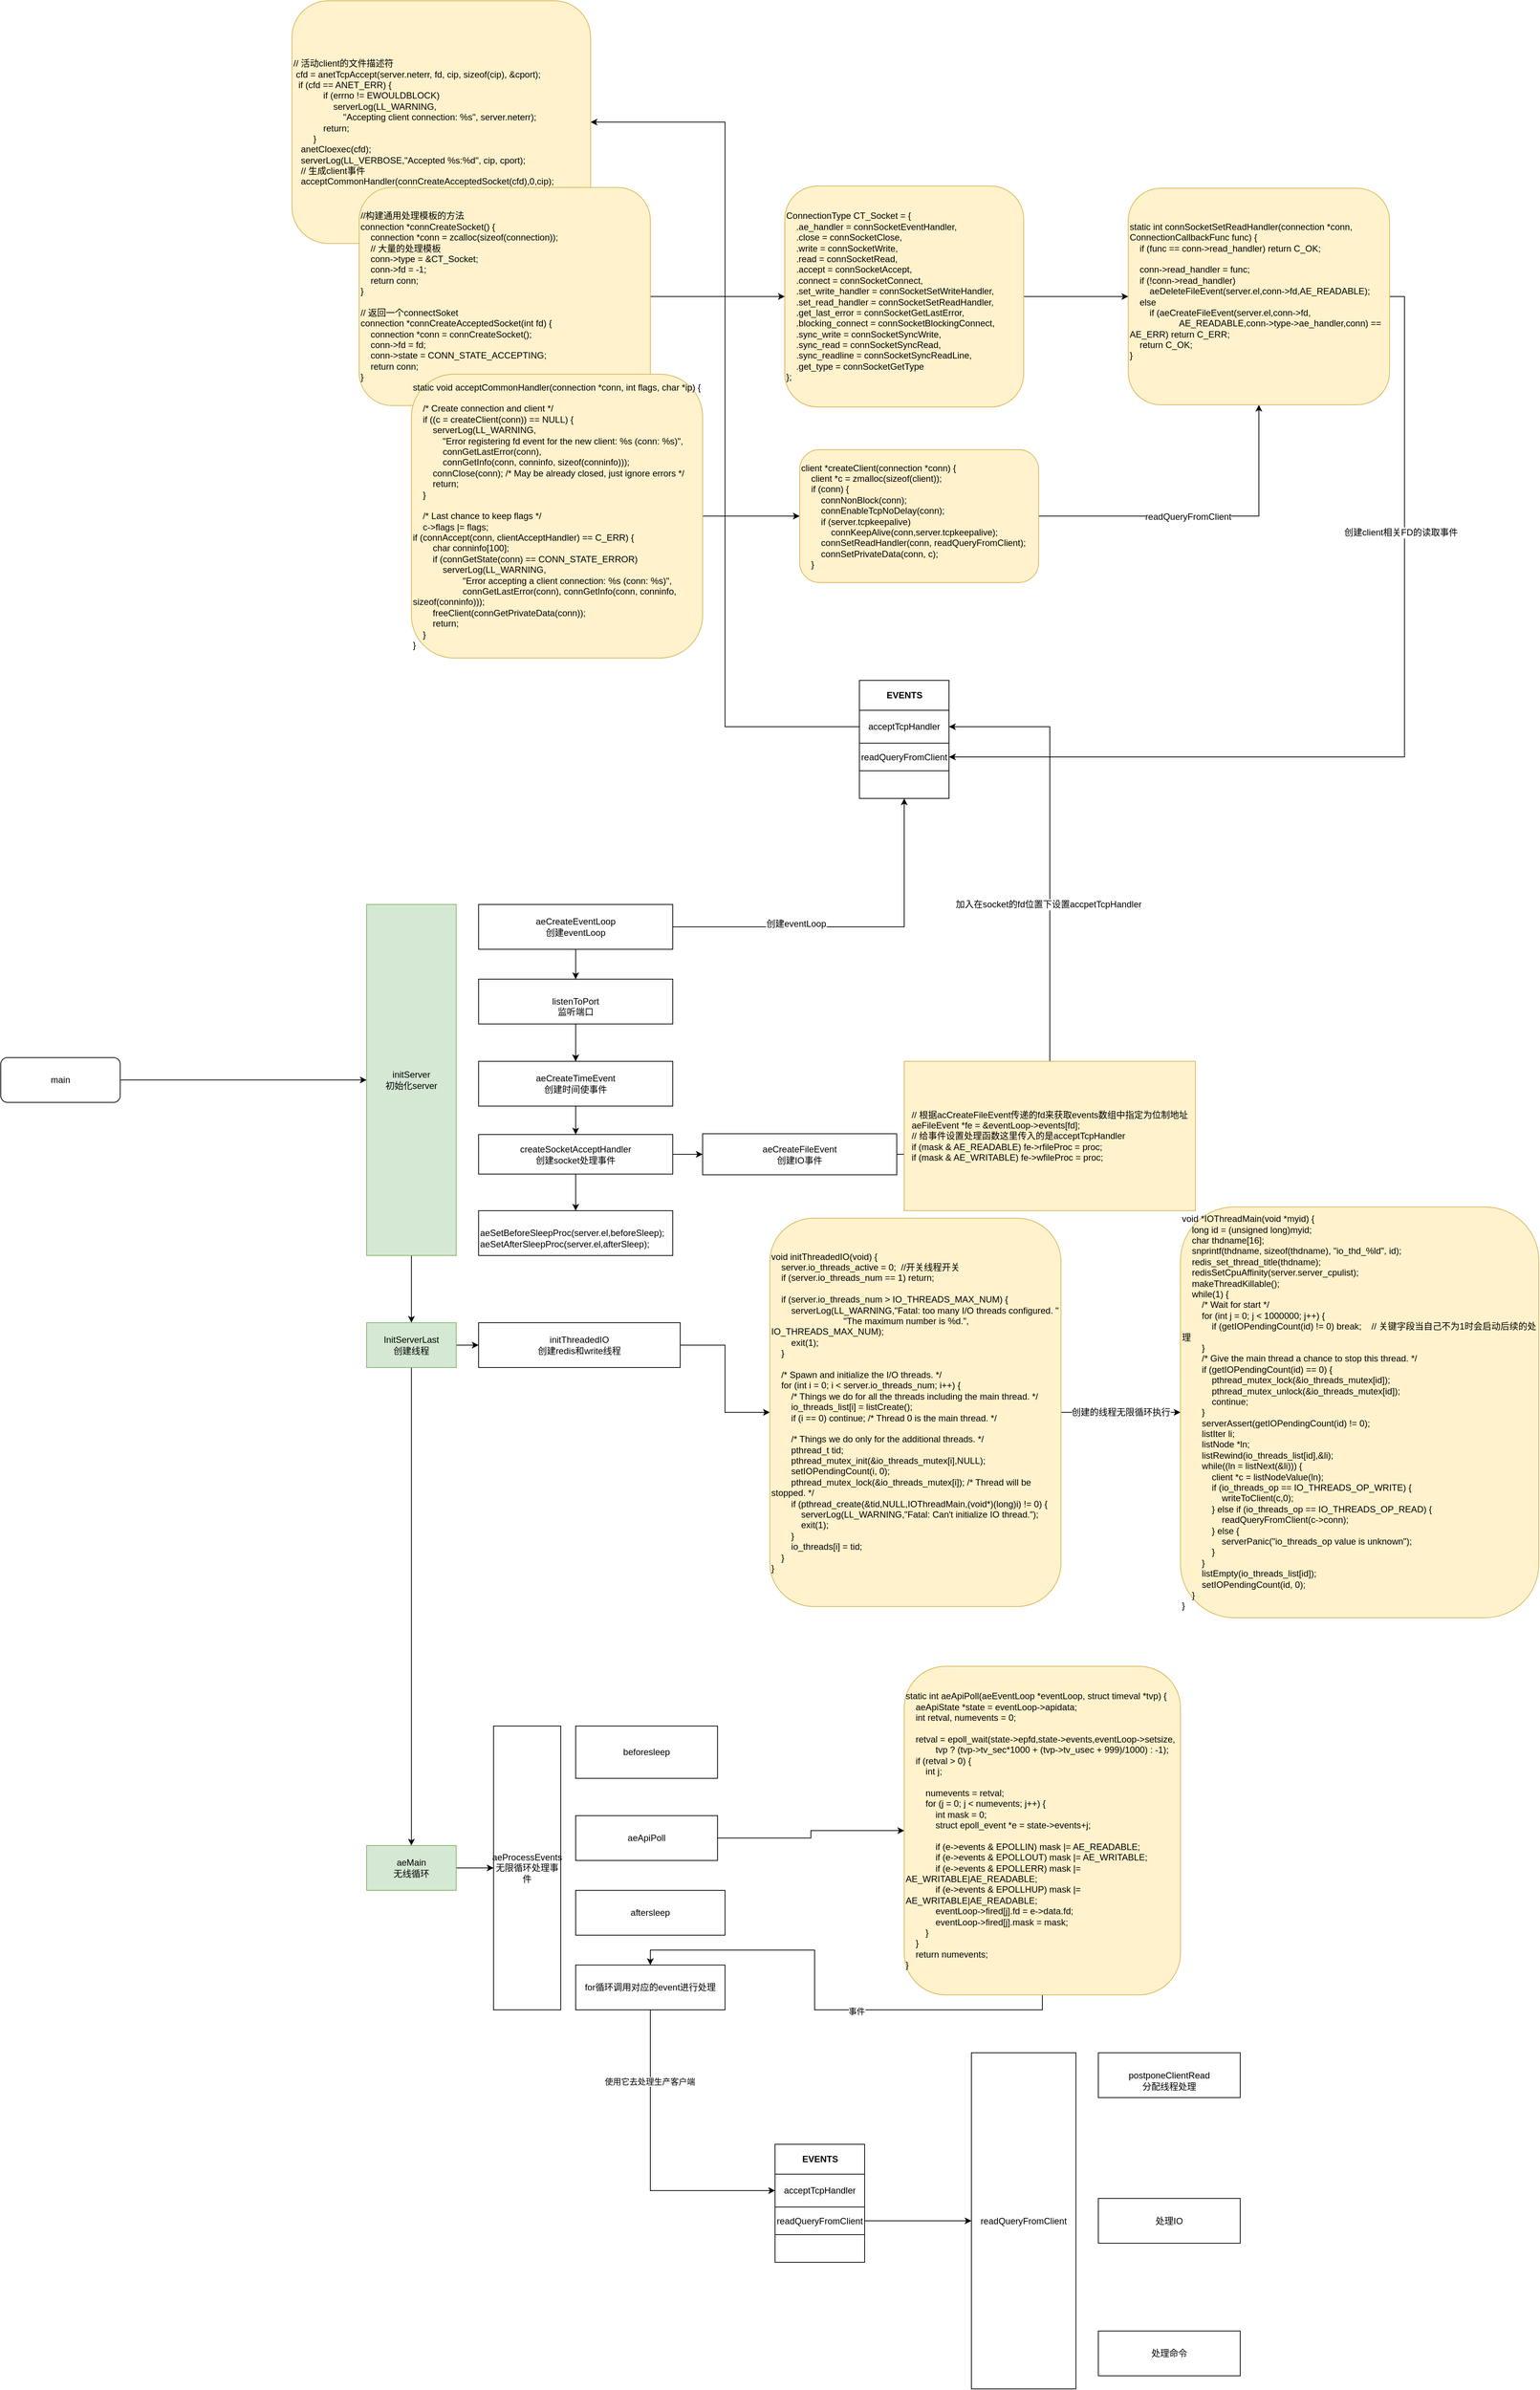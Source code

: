 <mxfile version="16.0.3" type="github">
  <diagram id="2zftxFfZJoa_WkWcQfK9" name="Page-1">
    <mxGraphModel dx="3197" dy="2479" grid="1" gridSize="10" guides="1" tooltips="1" connect="1" arrows="1" fold="1" page="1" pageScale="1" pageWidth="827" pageHeight="1169" math="0" shadow="0">
      <root>
        <mxCell id="0" />
        <mxCell id="1" parent="0" />
        <mxCell id="qlo0mlUVnGcfUICEwcEb-12" style="edgeStyle=orthogonalEdgeStyle;rounded=0;orthogonalLoop=1;jettySize=auto;html=1;fontFamily=Helvetica;fontSize=12;fontColor=rgb(0, 0, 0);" parent="1" source="9TWHAg7jtCrfxQBwRMBd-1" target="9TWHAg7jtCrfxQBwRMBd-4" edge="1">
          <mxGeometry relative="1" as="geometry" />
        </mxCell>
        <mxCell id="9TWHAg7jtCrfxQBwRMBd-1" value="main" style="rounded=1;whiteSpace=wrap;html=1;" parent="1" vertex="1">
          <mxGeometry x="-470" y="485" width="160" height="60" as="geometry" />
        </mxCell>
        <mxCell id="qlo0mlUVnGcfUICEwcEb-13" style="edgeStyle=orthogonalEdgeStyle;rounded=0;orthogonalLoop=1;jettySize=auto;html=1;exitX=0.5;exitY=1;exitDx=0;exitDy=0;fontFamily=Helvetica;fontSize=12;fontColor=rgb(0, 0, 0);" parent="1" source="9TWHAg7jtCrfxQBwRMBd-4" target="qlo0mlUVnGcfUICEwcEb-14" edge="1">
          <mxGeometry relative="1" as="geometry">
            <mxPoint x="80.095" y="860" as="targetPoint" />
          </mxGeometry>
        </mxCell>
        <mxCell id="9TWHAg7jtCrfxQBwRMBd-4" value="initServer&lt;br&gt;初始化server" style="rounded=0;whiteSpace=wrap;html=1;fontFamily=Helvetica;fontSize=12;strokeColor=#82b366;fillColor=#d5e8d4;" parent="1" vertex="1">
          <mxGeometry x="20" y="280" width="120" height="470" as="geometry" />
        </mxCell>
        <mxCell id="9TWHAg7jtCrfxQBwRMBd-8" style="edgeStyle=orthogonalEdgeStyle;rounded=0;orthogonalLoop=1;jettySize=auto;html=1;exitX=0.5;exitY=1;exitDx=0;exitDy=0;entryX=0.5;entryY=0;entryDx=0;entryDy=0;fontFamily=Helvetica;fontSize=12;fontColor=rgb(0, 0, 0);" parent="1" source="9TWHAg7jtCrfxQBwRMBd-6" target="9TWHAg7jtCrfxQBwRMBd-7" edge="1">
          <mxGeometry relative="1" as="geometry" />
        </mxCell>
        <mxCell id="qlo0mlUVnGcfUICEwcEb-7" value="" style="edgeStyle=orthogonalEdgeStyle;rounded=0;orthogonalLoop=1;jettySize=auto;html=1;fontFamily=Helvetica;fontSize=12;fontColor=rgb(0, 0, 0);" parent="1" source="9TWHAg7jtCrfxQBwRMBd-6" target="9TWHAg7jtCrfxQBwRMBd-7" edge="1">
          <mxGeometry relative="1" as="geometry" />
        </mxCell>
        <mxCell id="9TWHAg7jtCrfxQBwRMBd-6" value="&lt;pre style=&quot;background-color: #2b2b2b ; color: #a9b7c6 ; font-family: &amp;#34;jetbrains mono&amp;#34; , monospace ; font-size: 9.8pt&quot;&gt;&lt;/pre&gt;listenToPort&lt;br&gt;监听端口" style="rounded=0;whiteSpace=wrap;html=1;fontFamily=Helvetica;fontSize=12;fontColor=rgb(0, 0, 0);strokeColor=rgb(0, 0, 0);fillColor=rgb(255, 255, 255);" parent="1" vertex="1">
          <mxGeometry x="170" y="380" width="260" height="60" as="geometry" />
        </mxCell>
        <mxCell id="9TWHAg7jtCrfxQBwRMBd-10" style="edgeStyle=orthogonalEdgeStyle;rounded=0;orthogonalLoop=1;jettySize=auto;html=1;entryX=0.5;entryY=0;entryDx=0;entryDy=0;fontFamily=Helvetica;fontSize=12;fontColor=rgb(0, 0, 0);" parent="1" source="9TWHAg7jtCrfxQBwRMBd-7" target="9TWHAg7jtCrfxQBwRMBd-9" edge="1">
          <mxGeometry relative="1" as="geometry" />
        </mxCell>
        <mxCell id="9TWHAg7jtCrfxQBwRMBd-7" value="aeCreateTimeEvent&lt;br&gt;创建时间使事件" style="rounded=0;whiteSpace=wrap;html=1;fontFamily=Helvetica;fontSize=12;fontColor=rgb(0, 0, 0);strokeColor=rgb(0, 0, 0);fillColor=rgb(255, 255, 255);" parent="1" vertex="1">
          <mxGeometry x="170" y="490" width="260" height="60" as="geometry" />
        </mxCell>
        <mxCell id="9TWHAg7jtCrfxQBwRMBd-12" value="" style="edgeStyle=orthogonalEdgeStyle;rounded=0;orthogonalLoop=1;jettySize=auto;html=1;fontFamily=Helvetica;fontSize=12;fontColor=rgb(0, 0, 0);" parent="1" source="9TWHAg7jtCrfxQBwRMBd-9" target="9TWHAg7jtCrfxQBwRMBd-11" edge="1">
          <mxGeometry relative="1" as="geometry" />
        </mxCell>
        <mxCell id="9TWHAg7jtCrfxQBwRMBd-9" value="createSocketAcceptHandler&lt;br&gt;创建socket处理事件" style="rounded=0;whiteSpace=wrap;html=1;fontFamily=Helvetica;fontSize=12;fontColor=rgb(0, 0, 0);strokeColor=rgb(0, 0, 0);fillColor=rgb(255, 255, 255);" parent="1" vertex="1">
          <mxGeometry x="170" y="588" width="260" height="53" as="geometry" />
        </mxCell>
        <mxCell id="9TWHAg7jtCrfxQBwRMBd-14" value="" style="edgeStyle=orthogonalEdgeStyle;rounded=0;orthogonalLoop=1;jettySize=auto;html=1;fontFamily=Helvetica;fontSize=12;fontColor=rgb(0, 0, 0);" parent="1" source="9TWHAg7jtCrfxQBwRMBd-11" edge="1">
          <mxGeometry relative="1" as="geometry">
            <mxPoint x="740" y="615" as="targetPoint" />
          </mxGeometry>
        </mxCell>
        <mxCell id="9TWHAg7jtCrfxQBwRMBd-70" value="" style="edgeStyle=orthogonalEdgeStyle;rounded=0;orthogonalLoop=1;jettySize=auto;html=1;fontFamily=Helvetica;fontSize=12;fontColor=rgb(0, 0, 0);exitX=0.5;exitY=1;exitDx=0;exitDy=0;" parent="1" source="9TWHAg7jtCrfxQBwRMBd-9" target="9TWHAg7jtCrfxQBwRMBd-69" edge="1">
          <mxGeometry relative="1" as="geometry" />
        </mxCell>
        <mxCell id="9TWHAg7jtCrfxQBwRMBd-11" value="aeCreateFileEvent&lt;br&gt;创建IO事件" style="whiteSpace=wrap;html=1;fillColor=rgb(255, 255, 255);strokeColor=rgb(0, 0, 0);fontColor=rgb(0, 0, 0);rounded=0;" parent="1" vertex="1">
          <mxGeometry x="470" y="587" width="260" height="55" as="geometry" />
        </mxCell>
        <mxCell id="9TWHAg7jtCrfxQBwRMBd-43" style="edgeStyle=orthogonalEdgeStyle;rounded=0;orthogonalLoop=1;jettySize=auto;html=1;fontFamily=Helvetica;fontSize=12;fontColor=rgb(0, 0, 0);entryX=1;entryY=0.5;entryDx=0;entryDy=0;" parent="1" source="9TWHAg7jtCrfxQBwRMBd-15" target="9TWHAg7jtCrfxQBwRMBd-46" edge="1">
          <mxGeometry relative="1" as="geometry">
            <mxPoint x="650" y="120" as="targetPoint" />
          </mxGeometry>
        </mxCell>
        <mxCell id="9TWHAg7jtCrfxQBwRMBd-44" value="加入在socket的fd位置下设置accpetTcpHandler" style="edgeLabel;html=1;align=center;verticalAlign=middle;resizable=0;points=[];fontSize=12;fontFamily=Helvetica;fontColor=rgb(0, 0, 0);" parent="9TWHAg7jtCrfxQBwRMBd-43" vertex="1" connectable="0">
          <mxGeometry x="-0.279" y="2" relative="1" as="geometry">
            <mxPoint as="offset" />
          </mxGeometry>
        </mxCell>
        <mxCell id="9TWHAg7jtCrfxQBwRMBd-15" value="&lt;div style=&quot;text-align: left&quot;&gt;&lt;span&gt;// 根据acCreateFileEvent传递的fd来获取events数组中指定为位制地址&lt;/span&gt;&lt;/div&gt;&lt;div style=&quot;text-align: left&quot;&gt;&lt;span&gt;aeFileEvent *fe = &amp;amp;eventLoop-&amp;gt;events[fd];&lt;/span&gt;&lt;/div&gt;&lt;div style=&quot;text-align: left&quot;&gt;&lt;span&gt;// 给事件设置处理函数这里传入的是&lt;/span&gt;&lt;span&gt;acceptTcpHandler&lt;/span&gt;&lt;/div&gt;&lt;div style=&quot;text-align: left&quot;&gt;&lt;span&gt;&lt;div&gt;if (mask &amp;amp; AE_READABLE) fe-&amp;gt;rfileProc = proc;&lt;/div&gt;&lt;div&gt;if (mask &amp;amp; AE_WRITABLE) fe-&amp;gt;wfileProc = proc;&lt;/div&gt;&lt;/span&gt;&lt;/div&gt;" style="whiteSpace=wrap;html=1;rounded=0;fontFamily=Helvetica;fontSize=12;strokeColor=#d6b656;fillColor=#fff2cc;" parent="1" vertex="1">
          <mxGeometry x="740" y="490" width="390" height="200" as="geometry" />
        </mxCell>
        <mxCell id="9TWHAg7jtCrfxQBwRMBd-45" value="EVENTS" style="shape=table;startSize=40;container=1;collapsible=0;childLayout=tableLayout;fontStyle=1;align=center;pointerEvents=1;rounded=0;fontFamily=Helvetica;fontSize=12;fontColor=rgb(0, 0, 0);strokeColor=rgb(0, 0, 0);fillColor=rgb(255, 255, 255);html=1;" parent="1" vertex="1">
          <mxGeometry x="680" y="-20" width="120" height="158" as="geometry" />
        </mxCell>
        <mxCell id="9TWHAg7jtCrfxQBwRMBd-46" value="" style="shape=partialRectangle;html=1;whiteSpace=wrap;collapsible=0;dropTarget=0;pointerEvents=0;fillColor=none;top=0;left=0;bottom=0;right=0;points=[[0,0.5],[1,0.5]];portConstraint=eastwest;rounded=0;fontFamily=Helvetica;fontSize=12;fontColor=rgb(0, 0, 0);strokeColor=rgb(0, 0, 0);" parent="9TWHAg7jtCrfxQBwRMBd-45" vertex="1">
          <mxGeometry y="40" width="120" height="44" as="geometry" />
        </mxCell>
        <mxCell id="9TWHAg7jtCrfxQBwRMBd-47" value="&lt;span style=&quot;color: rgb(0 , 0 , 0) ; font-family: &amp;#34;helvetica&amp;#34; ; font-size: 12px ; font-style: normal ; font-weight: 400 ; letter-spacing: normal ; text-indent: 0px ; text-transform: none ; word-spacing: 0px ; background-color: rgb(248 , 249 , 250) ; display: inline ; float: none&quot;&gt;acceptTcpHandler&lt;/span&gt;" style="shape=partialRectangle;html=1;whiteSpace=wrap;connectable=0;fillColor=none;top=0;left=0;bottom=0;right=0;overflow=hidden;pointerEvents=1;rounded=0;fontFamily=Helvetica;fontSize=12;fontColor=rgb(0, 0, 0);strokeColor=rgb(0, 0, 0);align=center;verticalAlign=middle;" parent="9TWHAg7jtCrfxQBwRMBd-46" vertex="1">
          <mxGeometry width="120" height="44" as="geometry">
            <mxRectangle width="120" height="44" as="alternateBounds" />
          </mxGeometry>
        </mxCell>
        <mxCell id="9TWHAg7jtCrfxQBwRMBd-50" value="" style="shape=partialRectangle;html=1;whiteSpace=wrap;collapsible=0;dropTarget=0;pointerEvents=0;fillColor=none;top=0;left=0;bottom=0;right=0;points=[[0,0.5],[1,0.5]];portConstraint=eastwest;rounded=0;fontFamily=Helvetica;fontSize=12;fontColor=rgb(0, 0, 0);strokeColor=rgb(0, 0, 0);" parent="9TWHAg7jtCrfxQBwRMBd-45" vertex="1">
          <mxGeometry y="84" width="120" height="37" as="geometry" />
        </mxCell>
        <mxCell id="9TWHAg7jtCrfxQBwRMBd-51" value="readQueryFromClient" style="shape=partialRectangle;html=1;whiteSpace=wrap;connectable=0;fillColor=none;top=0;left=0;bottom=0;right=0;overflow=hidden;pointerEvents=1;rounded=0;fontFamily=Helvetica;fontSize=12;fontColor=rgb(0, 0, 0);strokeColor=rgb(0, 0, 0);" parent="9TWHAg7jtCrfxQBwRMBd-50" vertex="1">
          <mxGeometry width="120" height="37" as="geometry">
            <mxRectangle width="120" height="37" as="alternateBounds" />
          </mxGeometry>
        </mxCell>
        <mxCell id="9TWHAg7jtCrfxQBwRMBd-54" value="" style="shape=partialRectangle;html=1;whiteSpace=wrap;collapsible=0;dropTarget=0;pointerEvents=0;fillColor=none;top=0;left=0;bottom=0;right=0;points=[[0,0.5],[1,0.5]];portConstraint=eastwest;rounded=0;fontFamily=Helvetica;fontSize=12;fontColor=rgb(0, 0, 0);strokeColor=rgb(0, 0, 0);" parent="9TWHAg7jtCrfxQBwRMBd-45" vertex="1">
          <mxGeometry y="121" width="120" height="37" as="geometry" />
        </mxCell>
        <mxCell id="9TWHAg7jtCrfxQBwRMBd-55" value="" style="shape=partialRectangle;html=1;whiteSpace=wrap;connectable=0;fillColor=none;top=0;left=0;bottom=0;right=0;overflow=hidden;pointerEvents=1;rounded=0;fontFamily=Helvetica;fontSize=12;fontColor=rgb(0, 0, 0);strokeColor=rgb(0, 0, 0);" parent="9TWHAg7jtCrfxQBwRMBd-54" vertex="1">
          <mxGeometry width="120" height="37" as="geometry">
            <mxRectangle width="120" height="37" as="alternateBounds" />
          </mxGeometry>
        </mxCell>
        <mxCell id="9TWHAg7jtCrfxQBwRMBd-60" style="edgeStyle=orthogonalEdgeStyle;rounded=0;orthogonalLoop=1;jettySize=auto;html=1;exitX=0;exitY=0.5;exitDx=0;exitDy=0;fontFamily=Helvetica;fontSize=12;fontColor=rgb(0, 0, 0);entryX=1;entryY=0.5;entryDx=0;entryDy=0;" parent="1" source="9TWHAg7jtCrfxQBwRMBd-46" target="9TWHAg7jtCrfxQBwRMBd-63" edge="1">
          <mxGeometry relative="1" as="geometry">
            <mxPoint x="530" y="152" as="targetPoint" />
          </mxGeometry>
        </mxCell>
        <mxCell id="9TWHAg7jtCrfxQBwRMBd-63" value="&lt;div&gt;// 活动client的文件描述符&lt;/div&gt;&lt;div&gt;&amp;nbsp;cfd = anetTcpAccept(server.neterr, fd, cip, sizeof(cip), &amp;amp;cport);&lt;/div&gt;&lt;div&gt;&amp;nbsp;&lt;span style=&quot;white-space: pre&quot;&gt; &lt;/span&gt;if (cfd == ANET_ERR) {&lt;/div&gt;&lt;div&gt;&amp;nbsp; &amp;nbsp; &amp;nbsp; &amp;nbsp; &amp;nbsp; &amp;nbsp; if (errno != EWOULDBLOCK)&lt;/div&gt;&lt;div&gt;&amp;nbsp; &amp;nbsp; &amp;nbsp; &amp;nbsp; &amp;nbsp; &amp;nbsp; &amp;nbsp; &amp;nbsp; serverLog(LL_WARNING,&lt;/div&gt;&lt;div&gt;&amp;nbsp; &amp;nbsp; &amp;nbsp; &amp;nbsp; &amp;nbsp; &amp;nbsp; &amp;nbsp; &amp;nbsp; &amp;nbsp; &amp;nbsp; &quot;Accepting client connection: %s&quot;, server.neterr);&lt;/div&gt;&lt;div&gt;&amp;nbsp; &amp;nbsp; &amp;nbsp; &amp;nbsp; &amp;nbsp; &amp;nbsp; return;&lt;/div&gt;&lt;div&gt;&amp;nbsp; &amp;nbsp; &amp;nbsp; &amp;nbsp; }&lt;/div&gt;&lt;div&gt;&amp;nbsp; &amp;nbsp;anetCloexec(cfd);&lt;/div&gt;&lt;div&gt;&amp;nbsp; &amp;nbsp;serverLog(LL_VERBOSE,&quot;Accepted %s:%d&quot;, cip, cport);&lt;/div&gt;&lt;div&gt;&amp;nbsp; &amp;nbsp;// 生成client事件&lt;/div&gt;&lt;div&gt;&amp;nbsp; &amp;nbsp;acceptCommonHandler(connCreateAcceptedSocket(cfd),0,cip);&lt;/div&gt;" style="rounded=1;whiteSpace=wrap;html=1;fontFamily=Helvetica;fontSize=12;strokeColor=#d6b656;fillColor=#fff2cc;align=left;" parent="1" vertex="1">
          <mxGeometry x="-80" y="-930" width="400" height="325" as="geometry" />
        </mxCell>
        <mxCell id="9TWHAg7jtCrfxQBwRMBd-75" style="edgeStyle=orthogonalEdgeStyle;rounded=0;orthogonalLoop=1;jettySize=auto;html=1;fontFamily=Helvetica;fontSize=12;fontColor=rgb(0, 0, 0);entryX=0;entryY=0.5;entryDx=0;entryDy=0;exitX=1;exitY=0.5;exitDx=0;exitDy=0;" parent="1" source="9TWHAg7jtCrfxQBwRMBd-64" target="9TWHAg7jtCrfxQBwRMBd-76" edge="1">
          <mxGeometry relative="1" as="geometry">
            <mxPoint x="590" y="-534" as="targetPoint" />
          </mxGeometry>
        </mxCell>
        <mxCell id="9TWHAg7jtCrfxQBwRMBd-64" value="//构建通用处理模板的方法&lt;br&gt;connection *connCreateSocket() {&lt;br&gt;&amp;nbsp; &amp;nbsp; connection *conn = zcalloc(sizeof(connection));&amp;nbsp; &amp;nbsp;&amp;nbsp;&lt;br&gt;&amp;nbsp; &amp;nbsp; // 大量的处理模板&lt;br&gt;&amp;nbsp; &amp;nbsp; conn-&amp;gt;type = &amp;amp;CT_Socket;&lt;br&gt;&amp;nbsp; &amp;nbsp; conn-&amp;gt;fd = -1;&lt;br&gt;&amp;nbsp; &amp;nbsp; return conn;&lt;br&gt;}&lt;br&gt;&lt;br&gt;// 返回一个connectSoket&lt;br&gt;connection *connCreateAcceptedSocket(int fd) {&lt;br&gt;&amp;nbsp; &amp;nbsp; connection *conn = connCreateSocket();&lt;br&gt;&amp;nbsp; &amp;nbsp; conn-&amp;gt;fd = fd;&lt;br&gt;&amp;nbsp; &amp;nbsp; conn-&amp;gt;state = CONN_STATE_ACCEPTING;&lt;br&gt;&amp;nbsp; &amp;nbsp; return conn;&lt;br&gt;}" style="rounded=1;whiteSpace=wrap;html=1;fontFamily=Helvetica;fontSize=12;strokeColor=#d6b656;fillColor=#fff2cc;align=left;" parent="1" vertex="1">
          <mxGeometry x="10" y="-680" width="390" height="292" as="geometry" />
        </mxCell>
        <mxCell id="9TWHAg7jtCrfxQBwRMBd-74" style="edgeStyle=orthogonalEdgeStyle;rounded=0;orthogonalLoop=1;jettySize=auto;html=1;fontFamily=Helvetica;fontSize=12;fontColor=rgb(0, 0, 0);" parent="1" source="9TWHAg7jtCrfxQBwRMBd-67" target="9TWHAg7jtCrfxQBwRMBd-73" edge="1">
          <mxGeometry relative="1" as="geometry" />
        </mxCell>
        <mxCell id="9TWHAg7jtCrfxQBwRMBd-67" value="&lt;div&gt;static void acceptCommonHandler(connection *conn, int flags, char *ip) {&lt;/div&gt;&lt;div&gt;&amp;nbsp;&amp;nbsp;&lt;/div&gt;&lt;div&gt;&amp;nbsp; &amp;nbsp; /* Create connection and client */&lt;/div&gt;&lt;div&gt;&amp;nbsp; &amp;nbsp; if ((c = createClient(conn)) == NULL) {&lt;/div&gt;&lt;div&gt;&amp;nbsp; &amp;nbsp; &amp;nbsp; &amp;nbsp; serverLog(LL_WARNING,&lt;/div&gt;&lt;div&gt;&amp;nbsp; &amp;nbsp; &amp;nbsp; &amp;nbsp; &amp;nbsp; &amp;nbsp; &quot;Error registering fd event for the new client: %s (conn: %s)&quot;,&lt;/div&gt;&lt;div&gt;&amp;nbsp; &amp;nbsp; &amp;nbsp; &amp;nbsp; &amp;nbsp; &amp;nbsp; connGetLastError(conn),&lt;/div&gt;&lt;div&gt;&amp;nbsp; &amp;nbsp; &amp;nbsp; &amp;nbsp; &amp;nbsp; &amp;nbsp; connGetInfo(conn, conninfo, sizeof(conninfo)));&lt;/div&gt;&lt;div&gt;&amp;nbsp; &amp;nbsp; &amp;nbsp; &amp;nbsp; connClose(conn); /* May be already closed, just ignore errors */&lt;/div&gt;&lt;div&gt;&amp;nbsp; &amp;nbsp; &amp;nbsp; &amp;nbsp; return;&lt;/div&gt;&lt;div&gt;&amp;nbsp; &amp;nbsp; }&lt;/div&gt;&lt;div&gt;&lt;br&gt;&lt;/div&gt;&lt;div&gt;&amp;nbsp; &amp;nbsp; /* Last chance to keep flags */&lt;/div&gt;&lt;div&gt;&amp;nbsp; &amp;nbsp; c-&amp;gt;flags |= flags;&lt;/div&gt;&lt;div&gt;&lt;span&gt;  &lt;/span&gt;if (connAccept(conn, clientAcceptHandler) == C_ERR) {&lt;/div&gt;&lt;div&gt;&amp;nbsp; &amp;nbsp; &amp;nbsp; &amp;nbsp; char conninfo[100];&lt;/div&gt;&lt;div&gt;&amp;nbsp; &amp;nbsp; &amp;nbsp; &amp;nbsp; if (connGetState(conn) == CONN_STATE_ERROR)&lt;/div&gt;&lt;div&gt;&amp;nbsp; &amp;nbsp; &amp;nbsp; &amp;nbsp; &amp;nbsp; &amp;nbsp; serverLog(LL_WARNING,&lt;/div&gt;&lt;div&gt;&amp;nbsp; &amp;nbsp; &amp;nbsp; &amp;nbsp; &amp;nbsp; &amp;nbsp; &amp;nbsp; &amp;nbsp; &amp;nbsp; &amp;nbsp; &quot;Error accepting a client connection: %s (conn: %s)&quot;,&lt;/div&gt;&lt;div&gt;&amp;nbsp; &amp;nbsp; &amp;nbsp; &amp;nbsp; &amp;nbsp; &amp;nbsp; &amp;nbsp; &amp;nbsp; &amp;nbsp; &amp;nbsp; connGetLastError(conn), connGetInfo(conn, conninfo, sizeof(conninfo)));&lt;/div&gt;&lt;div&gt;&amp;nbsp; &amp;nbsp; &amp;nbsp; &amp;nbsp; freeClient(connGetPrivateData(conn));&lt;/div&gt;&lt;div&gt;&amp;nbsp; &amp;nbsp; &amp;nbsp; &amp;nbsp; return;&lt;/div&gt;&lt;div&gt;&amp;nbsp; &amp;nbsp; }&lt;/div&gt;&lt;div&gt;}&lt;/div&gt;" style="rounded=1;whiteSpace=wrap;html=1;fontFamily=Helvetica;fontSize=12;strokeColor=#d6b656;fillColor=#fff2cc;align=left;" parent="1" vertex="1">
          <mxGeometry x="80" y="-430" width="390" height="380" as="geometry" />
        </mxCell>
        <mxCell id="9TWHAg7jtCrfxQBwRMBd-69" value="&lt;div&gt;&amp;nbsp; &amp;nbsp; aeSetBeforeSleepProc(server.el,beforeSleep);&lt;/div&gt;&lt;div&gt;aeSetAfterSleepProc(server.el,afterSleep);&lt;/div&gt;" style="whiteSpace=wrap;html=1;fillColor=rgb(255, 255, 255);strokeColor=rgb(0, 0, 0);fontColor=rgb(0, 0, 0);rounded=0;align=left;" parent="1" vertex="1">
          <mxGeometry x="170" y="690" width="260" height="60" as="geometry" />
        </mxCell>
        <mxCell id="qlo0mlUVnGcfUICEwcEb-1" style="edgeStyle=orthogonalEdgeStyle;rounded=0;orthogonalLoop=1;jettySize=auto;html=1;exitX=1;exitY=0.5;exitDx=0;exitDy=0;fontFamily=Helvetica;fontSize=12;fontColor=rgb(0, 0, 0);" parent="1" source="9TWHAg7jtCrfxQBwRMBd-73" target="9TWHAg7jtCrfxQBwRMBd-78" edge="1">
          <mxGeometry relative="1" as="geometry" />
        </mxCell>
        <mxCell id="qlo0mlUVnGcfUICEwcEb-3" value="readQueryFromClient" style="edgeLabel;html=1;align=center;verticalAlign=middle;resizable=0;points=[];fontSize=12;fontFamily=Helvetica;fontColor=rgb(0, 0, 0);" parent="qlo0mlUVnGcfUICEwcEb-1" vertex="1" connectable="0">
          <mxGeometry x="-0.102" y="-1" relative="1" as="geometry">
            <mxPoint as="offset" />
          </mxGeometry>
        </mxCell>
        <mxCell id="9TWHAg7jtCrfxQBwRMBd-73" value="&lt;div&gt;client *createClient(connection *conn) {&lt;/div&gt;&lt;div&gt;&amp;nbsp; &amp;nbsp; client *c = zmalloc(sizeof(client));&lt;/div&gt;&lt;div&gt;&amp;nbsp; &amp;nbsp; if (conn) {&lt;/div&gt;&lt;div&gt;&amp;nbsp; &amp;nbsp; &amp;nbsp; &amp;nbsp; connNonBlock(conn);&lt;/div&gt;&lt;div&gt;&amp;nbsp; &amp;nbsp; &amp;nbsp; &amp;nbsp; connEnableTcpNoDelay(conn);&lt;/div&gt;&lt;div&gt;&amp;nbsp; &amp;nbsp; &amp;nbsp; &amp;nbsp; if (server.tcpkeepalive)&lt;/div&gt;&lt;div&gt;&amp;nbsp; &amp;nbsp; &amp;nbsp; &amp;nbsp; &amp;nbsp; &amp;nbsp; connKeepAlive(conn,server.tcpkeepalive);&lt;/div&gt;&lt;div&gt;&amp;nbsp; &amp;nbsp; &amp;nbsp; &amp;nbsp; connSetReadHandler(conn, readQueryFromClient);&lt;/div&gt;&lt;div&gt;&amp;nbsp; &amp;nbsp; &amp;nbsp; &amp;nbsp; connSetPrivateData(conn, c);&lt;/div&gt;&lt;div&gt;&amp;nbsp; &amp;nbsp; }&lt;/div&gt;" style="rounded=1;whiteSpace=wrap;html=1;fontFamily=Helvetica;fontSize=12;strokeColor=#d6b656;fillColor=#fff2cc;align=left;" parent="1" vertex="1">
          <mxGeometry x="600" y="-329" width="320" height="178" as="geometry" />
        </mxCell>
        <mxCell id="9TWHAg7jtCrfxQBwRMBd-79" value="" style="edgeStyle=orthogonalEdgeStyle;rounded=0;orthogonalLoop=1;jettySize=auto;html=1;fontFamily=Helvetica;fontSize=12;fontColor=rgb(0, 0, 0);" parent="1" source="9TWHAg7jtCrfxQBwRMBd-76" target="9TWHAg7jtCrfxQBwRMBd-78" edge="1">
          <mxGeometry relative="1" as="geometry" />
        </mxCell>
        <mxCell id="9TWHAg7jtCrfxQBwRMBd-76" value="&lt;div&gt;ConnectionType CT_Socket = {&lt;/div&gt;&lt;div&gt;&amp;nbsp; &amp;nbsp; .ae_handler = connSocketEventHandler,&lt;/div&gt;&lt;div&gt;&amp;nbsp; &amp;nbsp; .close = connSocketClose,&lt;/div&gt;&lt;div&gt;&amp;nbsp; &amp;nbsp; .write = connSocketWrite,&lt;/div&gt;&lt;div&gt;&amp;nbsp; &amp;nbsp; .read = connSocketRead,&lt;/div&gt;&lt;div&gt;&amp;nbsp; &amp;nbsp; .accept = connSocketAccept,&lt;/div&gt;&lt;div&gt;&amp;nbsp; &amp;nbsp; .connect = connSocketConnect,&lt;/div&gt;&lt;div&gt;&amp;nbsp; &amp;nbsp; .set_write_handler = connSocketSetWriteHandler,&lt;/div&gt;&lt;div&gt;&amp;nbsp; &amp;nbsp; .set_read_handler = connSocketSetReadHandler,&lt;/div&gt;&lt;div&gt;&amp;nbsp; &amp;nbsp; .get_last_error = connSocketGetLastError,&lt;/div&gt;&lt;div&gt;&amp;nbsp; &amp;nbsp; .blocking_connect = connSocketBlockingConnect,&lt;/div&gt;&lt;div&gt;&amp;nbsp; &amp;nbsp; .sync_write = connSocketSyncWrite,&lt;/div&gt;&lt;div&gt;&amp;nbsp; &amp;nbsp; .sync_read = connSocketSyncRead,&lt;/div&gt;&lt;div&gt;&amp;nbsp; &amp;nbsp; .sync_readline = connSocketSyncReadLine,&lt;/div&gt;&lt;div&gt;&amp;nbsp; &amp;nbsp; .get_type = connSocketGetType&lt;/div&gt;&lt;div style=&quot;&quot;&gt;};&lt;/div&gt;" style="rounded=1;whiteSpace=wrap;html=1;fontFamily=Helvetica;fontSize=12;strokeColor=#d6b656;fillColor=#fff2cc;align=left;" parent="1" vertex="1">
          <mxGeometry x="580" y="-682" width="320" height="296" as="geometry" />
        </mxCell>
        <mxCell id="qlo0mlUVnGcfUICEwcEb-2" style="edgeStyle=orthogonalEdgeStyle;rounded=0;orthogonalLoop=1;jettySize=auto;html=1;exitX=1;exitY=0.5;exitDx=0;exitDy=0;entryX=1;entryY=0.5;entryDx=0;entryDy=0;fontFamily=Helvetica;fontSize=12;fontColor=rgb(0, 0, 0);" parent="1" source="9TWHAg7jtCrfxQBwRMBd-78" target="9TWHAg7jtCrfxQBwRMBd-50" edge="1">
          <mxGeometry relative="1" as="geometry" />
        </mxCell>
        <mxCell id="qlo0mlUVnGcfUICEwcEb-4" value="创建client相关FD的读取事件" style="edgeLabel;html=1;align=center;verticalAlign=middle;resizable=0;points=[];fontSize=12;fontFamily=Helvetica;fontColor=rgb(0, 0, 0);" parent="qlo0mlUVnGcfUICEwcEb-2" vertex="1" connectable="0">
          <mxGeometry x="-0.463" y="-5" relative="1" as="geometry">
            <mxPoint y="1" as="offset" />
          </mxGeometry>
        </mxCell>
        <mxCell id="9TWHAg7jtCrfxQBwRMBd-78" value="&lt;div&gt;static int connSocketSetReadHandler(connection *conn, ConnectionCallbackFunc func) {&lt;/div&gt;&lt;div&gt;&amp;nbsp; &amp;nbsp; if (func == conn-&amp;gt;read_handler) return C_OK;&lt;/div&gt;&lt;div&gt;&lt;br&gt;&lt;/div&gt;&lt;div&gt;&amp;nbsp; &amp;nbsp; conn-&amp;gt;read_handler = func;&lt;/div&gt;&lt;div&gt;&amp;nbsp; &amp;nbsp; if (!conn-&amp;gt;read_handler)&lt;/div&gt;&lt;div&gt;&amp;nbsp; &amp;nbsp; &amp;nbsp; &amp;nbsp; aeDeleteFileEvent(server.el,conn-&amp;gt;fd,AE_READABLE);&lt;/div&gt;&lt;div&gt;&amp;nbsp; &amp;nbsp; else&lt;/div&gt;&lt;div&gt;&amp;nbsp; &amp;nbsp; &amp;nbsp; &amp;nbsp; if (aeCreateFileEvent(server.el,conn-&amp;gt;fd,&lt;/div&gt;&lt;div&gt;&amp;nbsp; &amp;nbsp; &amp;nbsp; &amp;nbsp; &amp;nbsp; &amp;nbsp; &amp;nbsp; &amp;nbsp; &amp;nbsp; &amp;nbsp; AE_READABLE,conn-&amp;gt;type-&amp;gt;ae_handler,conn) == AE_ERR) return C_ERR;&lt;/div&gt;&lt;div&gt;&amp;nbsp; &amp;nbsp; return C_OK;&lt;/div&gt;&lt;div&gt;}&lt;/div&gt;&lt;div&gt;&lt;br&gt;&lt;/div&gt;" style="whiteSpace=wrap;html=1;align=left;fillColor=#fff2cc;strokeColor=#d6b656;fontColor=rgb(0, 0, 0);rounded=1;" parent="1" vertex="1">
          <mxGeometry x="1040" y="-679" width="350" height="290" as="geometry" />
        </mxCell>
        <mxCell id="qlo0mlUVnGcfUICEwcEb-9" style="edgeStyle=orthogonalEdgeStyle;rounded=0;orthogonalLoop=1;jettySize=auto;html=1;exitX=0.5;exitY=1;exitDx=0;exitDy=0;entryX=0.5;entryY=0;entryDx=0;entryDy=0;fontFamily=Helvetica;fontSize=12;fontColor=rgb(0, 0, 0);" parent="1" source="qlo0mlUVnGcfUICEwcEb-8" target="9TWHAg7jtCrfxQBwRMBd-6" edge="1">
          <mxGeometry relative="1" as="geometry" />
        </mxCell>
        <mxCell id="qlo0mlUVnGcfUICEwcEb-10" style="edgeStyle=orthogonalEdgeStyle;rounded=0;orthogonalLoop=1;jettySize=auto;html=1;exitX=1;exitY=0.5;exitDx=0;exitDy=0;fontFamily=Helvetica;fontSize=12;fontColor=rgb(0, 0, 0);" parent="1" source="qlo0mlUVnGcfUICEwcEb-8" target="9TWHAg7jtCrfxQBwRMBd-45" edge="1">
          <mxGeometry relative="1" as="geometry" />
        </mxCell>
        <mxCell id="qlo0mlUVnGcfUICEwcEb-11" value="创建eventLoop" style="edgeLabel;html=1;align=center;verticalAlign=middle;resizable=0;points=[];fontSize=12;fontFamily=Helvetica;fontColor=rgb(0, 0, 0);" parent="qlo0mlUVnGcfUICEwcEb-10" vertex="1" connectable="0">
          <mxGeometry x="-0.317" y="4" relative="1" as="geometry">
            <mxPoint as="offset" />
          </mxGeometry>
        </mxCell>
        <mxCell id="qlo0mlUVnGcfUICEwcEb-8" value="aeCreateEventLoop&lt;br&gt;创建eventLoop" style="rounded=0;whiteSpace=wrap;html=1;fontFamily=Helvetica;fontSize=12;fontColor=rgb(0, 0, 0);strokeColor=rgb(0, 0, 0);fillColor=rgb(255, 255, 255);" parent="1" vertex="1">
          <mxGeometry x="170" y="280" width="260" height="60" as="geometry" />
        </mxCell>
        <mxCell id="qlo0mlUVnGcfUICEwcEb-16" style="edgeStyle=orthogonalEdgeStyle;rounded=0;orthogonalLoop=1;jettySize=auto;html=1;exitX=1;exitY=0.5;exitDx=0;exitDy=0;fontFamily=Helvetica;fontSize=12;fontColor=rgb(0, 0, 0);" parent="1" source="qlo0mlUVnGcfUICEwcEb-14" target="qlo0mlUVnGcfUICEwcEb-17" edge="1">
          <mxGeometry relative="1" as="geometry">
            <mxPoint x="180" y="870.238" as="targetPoint" />
          </mxGeometry>
        </mxCell>
        <mxCell id="qlo0mlUVnGcfUICEwcEb-28" value="" style="edgeStyle=orthogonalEdgeStyle;rounded=0;orthogonalLoop=1;jettySize=auto;html=1;fontFamily=Helvetica;fontSize=12;fontColor=rgb(0, 0, 0);" parent="1" source="qlo0mlUVnGcfUICEwcEb-14" target="qlo0mlUVnGcfUICEwcEb-27" edge="1">
          <mxGeometry relative="1" as="geometry" />
        </mxCell>
        <mxCell id="qlo0mlUVnGcfUICEwcEb-14" value="InitServerLast&lt;br&gt;创建线程" style="rounded=0;whiteSpace=wrap;html=1;fontFamily=Helvetica;fontSize=12;strokeColor=#82b366;fillColor=#d5e8d4;" parent="1" vertex="1">
          <mxGeometry x="19.995" y="840" width="120" height="60" as="geometry" />
        </mxCell>
        <mxCell id="qlo0mlUVnGcfUICEwcEb-19" style="edgeStyle=orthogonalEdgeStyle;rounded=0;orthogonalLoop=1;jettySize=auto;html=1;exitX=1;exitY=0.5;exitDx=0;exitDy=0;fontFamily=Helvetica;fontSize=12;fontColor=rgb(0, 0, 0);" parent="1" source="qlo0mlUVnGcfUICEwcEb-17" target="qlo0mlUVnGcfUICEwcEb-20" edge="1">
          <mxGeometry relative="1" as="geometry">
            <mxPoint x="480" y="870.238" as="targetPoint" />
          </mxGeometry>
        </mxCell>
        <mxCell id="qlo0mlUVnGcfUICEwcEb-17" value="initThreadedIO&lt;br&gt;创建redis和write线程" style="rounded=0;whiteSpace=wrap;html=1;fontFamily=Helvetica;fontSize=12;fontColor=rgb(0, 0, 0);strokeColor=rgb(0, 0, 0);fillColor=rgb(255, 255, 255);" parent="1" vertex="1">
          <mxGeometry x="170" y="840" width="270" height="60" as="geometry" />
        </mxCell>
        <mxCell id="qlo0mlUVnGcfUICEwcEb-24" value="创建的线程无限循环执行" style="edgeStyle=orthogonalEdgeStyle;rounded=0;orthogonalLoop=1;jettySize=auto;html=1;exitX=1;exitY=0.5;exitDx=0;exitDy=0;fontFamily=Helvetica;fontSize=12;fontColor=rgb(0, 0, 0);" parent="1" source="qlo0mlUVnGcfUICEwcEb-20" target="qlo0mlUVnGcfUICEwcEb-25" edge="1">
          <mxGeometry relative="1" as="geometry">
            <mxPoint x="1080" y="960" as="targetPoint" />
          </mxGeometry>
        </mxCell>
        <mxCell id="qlo0mlUVnGcfUICEwcEb-20" value="&lt;div&gt;void initThreadedIO(void) {&lt;/div&gt;&lt;div&gt;&amp;nbsp; &amp;nbsp; server.io_threads_active = 0;&amp;nbsp; //开关线程开关&lt;/div&gt;&lt;div&gt;&amp;nbsp; &amp;nbsp; if (server.io_threads_num == 1) return;&lt;/div&gt;&lt;div&gt;&lt;br&gt;&lt;/div&gt;&lt;div&gt;&amp;nbsp; &amp;nbsp; if (server.io_threads_num &amp;gt; IO_THREADS_MAX_NUM) {&lt;/div&gt;&lt;div&gt;&amp;nbsp; &amp;nbsp; &amp;nbsp; &amp;nbsp; serverLog(LL_WARNING,&quot;Fatal: too many I/O threads configured. &quot;&lt;/div&gt;&lt;div&gt;&amp;nbsp; &amp;nbsp; &amp;nbsp; &amp;nbsp; &amp;nbsp; &amp;nbsp; &amp;nbsp; &amp;nbsp; &amp;nbsp; &amp;nbsp; &amp;nbsp; &amp;nbsp; &amp;nbsp; &amp;nbsp; &amp;nbsp;&quot;The maximum number is %d.&quot;, IO_THREADS_MAX_NUM);&lt;/div&gt;&lt;div&gt;&amp;nbsp; &amp;nbsp; &amp;nbsp; &amp;nbsp; exit(1);&lt;/div&gt;&lt;div&gt;&amp;nbsp; &amp;nbsp; }&lt;/div&gt;&lt;div&gt;&lt;br&gt;&lt;/div&gt;&lt;div&gt;&amp;nbsp; &amp;nbsp; /* Spawn and initialize the I/O threads. */&lt;/div&gt;&lt;div&gt;&amp;nbsp; &amp;nbsp; for (int i = 0; i &amp;lt; server.io_threads_num; i++) {&lt;/div&gt;&lt;div&gt;&amp;nbsp; &amp;nbsp; &amp;nbsp; &amp;nbsp; /* Things we do for all the threads including the main thread. */&lt;/div&gt;&lt;div&gt;&amp;nbsp; &amp;nbsp; &amp;nbsp; &amp;nbsp; io_threads_list[i] = listCreate();&lt;/div&gt;&lt;div&gt;&amp;nbsp; &amp;nbsp; &amp;nbsp; &amp;nbsp; if (i == 0) continue; /* Thread 0 is the main thread. */&lt;/div&gt;&lt;div&gt;&lt;br&gt;&lt;/div&gt;&lt;div&gt;&amp;nbsp; &amp;nbsp; &amp;nbsp; &amp;nbsp; /* Things we do only for the additional threads. */&lt;/div&gt;&lt;div&gt;&amp;nbsp; &amp;nbsp; &amp;nbsp; &amp;nbsp; pthread_t tid;&lt;/div&gt;&lt;div&gt;&amp;nbsp; &amp;nbsp; &amp;nbsp; &amp;nbsp; pthread_mutex_init(&amp;amp;io_threads_mutex[i],NULL);&lt;/div&gt;&lt;div&gt;&amp;nbsp; &amp;nbsp; &amp;nbsp; &amp;nbsp; setIOPendingCount(i, 0);&lt;/div&gt;&lt;div&gt;&amp;nbsp; &amp;nbsp; &amp;nbsp; &amp;nbsp; pthread_mutex_lock(&amp;amp;io_threads_mutex[i]); /* Thread will be stopped. */&lt;/div&gt;&lt;div&gt;&amp;nbsp; &amp;nbsp; &amp;nbsp; &amp;nbsp; if (pthread_create(&amp;amp;tid,NULL,IOThreadMain,(void*)(long)i) != 0) {&lt;/div&gt;&lt;div&gt;&amp;nbsp; &amp;nbsp; &amp;nbsp; &amp;nbsp; &amp;nbsp; &amp;nbsp; serverLog(LL_WARNING,&quot;Fatal: Can&#39;t initialize IO thread.&quot;);&lt;/div&gt;&lt;div&gt;&amp;nbsp; &amp;nbsp; &amp;nbsp; &amp;nbsp; &amp;nbsp; &amp;nbsp; exit(1);&lt;/div&gt;&lt;div&gt;&amp;nbsp; &amp;nbsp; &amp;nbsp; &amp;nbsp; }&lt;/div&gt;&lt;div&gt;&amp;nbsp; &amp;nbsp; &amp;nbsp; &amp;nbsp; io_threads[i] = tid;&lt;/div&gt;&lt;div&gt;&amp;nbsp; &amp;nbsp; }&lt;/div&gt;&lt;div&gt;}&lt;/div&gt;" style="rounded=1;whiteSpace=wrap;html=1;fontFamily=Helvetica;fontSize=12;strokeColor=#d6b656;fillColor=#fff2cc;align=left;" parent="1" vertex="1">
          <mxGeometry x="560" y="700" width="390" height="520" as="geometry" />
        </mxCell>
        <mxCell id="qlo0mlUVnGcfUICEwcEb-25" value="&lt;div&gt;void *IOThreadMain(void *myid) {&lt;/div&gt;&lt;div&gt;&amp;nbsp; &amp;nbsp; long id = (unsigned long)myid;&lt;/div&gt;&lt;div&gt;&amp;nbsp; &amp;nbsp; char thdname[16];&lt;/div&gt;&lt;div&gt;&amp;nbsp; &amp;nbsp; snprintf(thdname, sizeof(thdname), &quot;io_thd_%ld&quot;, id);&lt;/div&gt;&lt;div&gt;&amp;nbsp; &amp;nbsp; redis_set_thread_title(thdname);&lt;/div&gt;&lt;div&gt;&amp;nbsp; &amp;nbsp; redisSetCpuAffinity(server.server_cpulist);&lt;/div&gt;&lt;div&gt;&amp;nbsp; &amp;nbsp; makeThreadKillable();&lt;/div&gt;&lt;div&gt;&amp;nbsp; &amp;nbsp; while(1) {&lt;/div&gt;&lt;div&gt;&amp;nbsp; &amp;nbsp; &amp;nbsp; &amp;nbsp; /* Wait for start */&lt;/div&gt;&lt;div&gt;&amp;nbsp; &amp;nbsp; &amp;nbsp; &amp;nbsp; for (int j = 0; j &amp;lt; 1000000; j++) {&lt;/div&gt;&lt;div&gt;&amp;nbsp; &amp;nbsp; &amp;nbsp; &amp;nbsp; &amp;nbsp; &amp;nbsp; if (getIOPendingCount(id) != 0) break;&amp;nbsp; &amp;nbsp; // 关键字段当自己不为1时会启动后续的处理&lt;/div&gt;&lt;div&gt;&amp;nbsp; &amp;nbsp; &amp;nbsp; &amp;nbsp; }&lt;/div&gt;&lt;div&gt;&amp;nbsp; &amp;nbsp; &amp;nbsp; &amp;nbsp; /* Give the main thread a chance to stop this thread. */&lt;/div&gt;&lt;div&gt;&amp;nbsp; &amp;nbsp; &amp;nbsp; &amp;nbsp; if (getIOPendingCount(id) == 0) {&lt;/div&gt;&lt;div&gt;&amp;nbsp; &amp;nbsp; &amp;nbsp; &amp;nbsp; &amp;nbsp; &amp;nbsp; pthread_mutex_lock(&amp;amp;io_threads_mutex[id]);&lt;/div&gt;&lt;div&gt;&amp;nbsp; &amp;nbsp; &amp;nbsp; &amp;nbsp; &amp;nbsp; &amp;nbsp; pthread_mutex_unlock(&amp;amp;io_threads_mutex[id]);&lt;/div&gt;&lt;div&gt;&amp;nbsp; &amp;nbsp; &amp;nbsp; &amp;nbsp; &amp;nbsp; &amp;nbsp; continue;&lt;/div&gt;&lt;div&gt;&amp;nbsp; &amp;nbsp; &amp;nbsp; &amp;nbsp; }&lt;/div&gt;&lt;div&gt;&amp;nbsp; &amp;nbsp; &amp;nbsp; &amp;nbsp; serverAssert(getIOPendingCount(id) != 0);&lt;/div&gt;&lt;div&gt;&amp;nbsp; &amp;nbsp; &amp;nbsp; &amp;nbsp; listIter li;&lt;/div&gt;&lt;div&gt;&amp;nbsp; &amp;nbsp; &amp;nbsp; &amp;nbsp; listNode *ln;&lt;/div&gt;&lt;div&gt;&amp;nbsp; &amp;nbsp; &amp;nbsp; &amp;nbsp; listRewind(io_threads_list[id],&amp;amp;li);&lt;/div&gt;&lt;div&gt;&amp;nbsp; &amp;nbsp; &amp;nbsp; &amp;nbsp; while((ln = listNext(&amp;amp;li))) {&lt;/div&gt;&lt;div&gt;&amp;nbsp; &amp;nbsp; &amp;nbsp; &amp;nbsp; &amp;nbsp; &amp;nbsp; client *c = listNodeValue(ln);&lt;/div&gt;&lt;div&gt;&amp;nbsp; &amp;nbsp; &amp;nbsp; &amp;nbsp; &amp;nbsp; &amp;nbsp; if (io_threads_op == IO_THREADS_OP_WRITE) {&lt;/div&gt;&lt;div&gt;&amp;nbsp; &amp;nbsp; &amp;nbsp; &amp;nbsp; &amp;nbsp; &amp;nbsp; &amp;nbsp; &amp;nbsp; writeToClient(c,0);&lt;/div&gt;&lt;div&gt;&amp;nbsp; &amp;nbsp; &amp;nbsp; &amp;nbsp; &amp;nbsp; &amp;nbsp; } else if (io_threads_op == IO_THREADS_OP_READ) {&lt;/div&gt;&lt;div&gt;&amp;nbsp; &amp;nbsp; &amp;nbsp; &amp;nbsp; &amp;nbsp; &amp;nbsp; &amp;nbsp; &amp;nbsp; readQueryFromClient(c-&amp;gt;conn);&lt;/div&gt;&lt;div&gt;&amp;nbsp; &amp;nbsp; &amp;nbsp; &amp;nbsp; &amp;nbsp; &amp;nbsp; } else {&lt;/div&gt;&lt;div&gt;&amp;nbsp; &amp;nbsp; &amp;nbsp; &amp;nbsp; &amp;nbsp; &amp;nbsp; &amp;nbsp; &amp;nbsp; serverPanic(&quot;io_threads_op value is unknown&quot;);&lt;/div&gt;&lt;div&gt;&amp;nbsp; &amp;nbsp; &amp;nbsp; &amp;nbsp; &amp;nbsp; &amp;nbsp; }&lt;/div&gt;&lt;div&gt;&amp;nbsp; &amp;nbsp; &amp;nbsp; &amp;nbsp; }&lt;/div&gt;&lt;div&gt;&amp;nbsp; &amp;nbsp; &amp;nbsp; &amp;nbsp; listEmpty(io_threads_list[id]);&lt;/div&gt;&lt;div&gt;&amp;nbsp; &amp;nbsp; &amp;nbsp; &amp;nbsp; setIOPendingCount(id, 0);&lt;/div&gt;&lt;div&gt;&amp;nbsp; &amp;nbsp; }&lt;/div&gt;&lt;div&gt;}&lt;/div&gt;" style="rounded=1;whiteSpace=wrap;html=1;fontFamily=Helvetica;fontSize=12;strokeColor=#d6b656;fillColor=#fff2cc;align=left;" parent="1" vertex="1">
          <mxGeometry x="1110" y="685" width="480" height="550" as="geometry" />
        </mxCell>
        <mxCell id="4nyj4klO3G2oLCyZbont-2" value="" style="edgeStyle=orthogonalEdgeStyle;rounded=0;orthogonalLoop=1;jettySize=auto;html=1;exitX=1;exitY=0.5;exitDx=0;exitDy=0;" parent="1" source="qlo0mlUVnGcfUICEwcEb-27" target="4nyj4klO3G2oLCyZbont-1" edge="1">
          <mxGeometry relative="1" as="geometry">
            <mxPoint x="190" y="1570" as="sourcePoint" />
          </mxGeometry>
        </mxCell>
        <mxCell id="qlo0mlUVnGcfUICEwcEb-27" value="aeMain&lt;br&gt;无线循环" style="whiteSpace=wrap;html=1;fillColor=#d5e8d4;strokeColor=#82b366;fontColor=rgb(0, 0, 0);rounded=0;" parent="1" vertex="1">
          <mxGeometry x="20" y="1540" width="120" height="60" as="geometry" />
        </mxCell>
        <mxCell id="4nyj4klO3G2oLCyZbont-1" value="aeProcessEvents&lt;br&gt;无限循环处理事件" style="whiteSpace=wrap;html=1;rounded=0;" parent="1" vertex="1">
          <mxGeometry x="190" y="1380" width="90" height="380" as="geometry" />
        </mxCell>
        <mxCell id="4nyj4klO3G2oLCyZbont-3" value="beforesleep" style="whiteSpace=wrap;html=1;rounded=0;" parent="1" vertex="1">
          <mxGeometry x="300" y="1380" width="190" height="70" as="geometry" />
        </mxCell>
        <mxCell id="4nyj4klO3G2oLCyZbont-12" value="" style="edgeStyle=orthogonalEdgeStyle;rounded=0;orthogonalLoop=1;jettySize=auto;html=1;entryX=0;entryY=0.5;entryDx=0;entryDy=0;" parent="1" source="4nyj4klO3G2oLCyZbont-9" target="5vcg4FEDXqoZApZjn7Ma-1" edge="1">
          <mxGeometry relative="1" as="geometry">
            <mxPoint x="560" y="1560" as="targetPoint" />
          </mxGeometry>
        </mxCell>
        <mxCell id="4nyj4klO3G2oLCyZbont-9" value="aeApiPoll" style="rounded=0;whiteSpace=wrap;html=1;" parent="1" vertex="1">
          <mxGeometry x="300" y="1500" width="190" height="60" as="geometry" />
        </mxCell>
        <mxCell id="4nyj4klO3G2oLCyZbont-10" value="aftersleep" style="rounded=0;whiteSpace=wrap;html=1;" parent="1" vertex="1">
          <mxGeometry x="300" y="1600" width="200" height="60" as="geometry" />
        </mxCell>
        <mxCell id="5vcg4FEDXqoZApZjn7Ma-4" style="edgeStyle=orthogonalEdgeStyle;rounded=0;orthogonalLoop=1;jettySize=auto;html=1;entryX=0.5;entryY=0;entryDx=0;entryDy=0;exitX=0.5;exitY=1;exitDx=0;exitDy=0;" edge="1" parent="1" source="5vcg4FEDXqoZApZjn7Ma-1" target="5vcg4FEDXqoZApZjn7Ma-3">
          <mxGeometry relative="1" as="geometry" />
        </mxCell>
        <mxCell id="5vcg4FEDXqoZApZjn7Ma-5" value="事件" style="edgeLabel;html=1;align=center;verticalAlign=middle;resizable=0;points=[];" vertex="1" connectable="0" parent="5vcg4FEDXqoZApZjn7Ma-4">
          <mxGeometry x="-0.166" y="2" relative="1" as="geometry">
            <mxPoint as="offset" />
          </mxGeometry>
        </mxCell>
        <mxCell id="5vcg4FEDXqoZApZjn7Ma-1" value="&lt;div&gt;static int aeApiPoll(aeEventLoop *eventLoop, struct timeval *tvp) {&lt;/div&gt;&lt;div&gt;&amp;nbsp; &amp;nbsp; aeApiState *state = eventLoop-&amp;gt;apidata;&lt;/div&gt;&lt;div&gt;&amp;nbsp; &amp;nbsp; int retval, numevents = 0;&lt;/div&gt;&lt;div&gt;&lt;br&gt;&lt;/div&gt;&lt;div&gt;&amp;nbsp; &amp;nbsp; retval = epoll_wait(state-&amp;gt;epfd,state-&amp;gt;events,eventLoop-&amp;gt;setsize,&lt;/div&gt;&lt;div&gt;&amp;nbsp; &amp;nbsp; &amp;nbsp; &amp;nbsp; &amp;nbsp; &amp;nbsp; tvp ? (tvp-&amp;gt;tv_sec*1000 + (tvp-&amp;gt;tv_usec + 999)/1000) : -1);&lt;/div&gt;&lt;div&gt;&amp;nbsp; &amp;nbsp; if (retval &amp;gt; 0) {&lt;/div&gt;&lt;div&gt;&amp;nbsp; &amp;nbsp; &amp;nbsp; &amp;nbsp; int j;&lt;/div&gt;&lt;div&gt;&lt;br&gt;&lt;/div&gt;&lt;div&gt;&amp;nbsp; &amp;nbsp; &amp;nbsp; &amp;nbsp; numevents = retval;&lt;/div&gt;&lt;div&gt;&amp;nbsp; &amp;nbsp; &amp;nbsp; &amp;nbsp; for (j = 0; j &amp;lt; numevents; j++) {&lt;/div&gt;&lt;div&gt;&amp;nbsp; &amp;nbsp; &amp;nbsp; &amp;nbsp; &amp;nbsp; &amp;nbsp; int mask = 0;&lt;/div&gt;&lt;div&gt;&amp;nbsp; &amp;nbsp; &amp;nbsp; &amp;nbsp; &amp;nbsp; &amp;nbsp; struct epoll_event *e = state-&amp;gt;events+j;&lt;/div&gt;&lt;div&gt;&lt;br&gt;&lt;/div&gt;&lt;div&gt;&amp;nbsp; &amp;nbsp; &amp;nbsp; &amp;nbsp; &amp;nbsp; &amp;nbsp; if (e-&amp;gt;events &amp;amp; EPOLLIN) mask |= AE_READABLE;&lt;/div&gt;&lt;div&gt;&amp;nbsp; &amp;nbsp; &amp;nbsp; &amp;nbsp; &amp;nbsp; &amp;nbsp; if (e-&amp;gt;events &amp;amp; EPOLLOUT) mask |= AE_WRITABLE;&lt;/div&gt;&lt;div&gt;&amp;nbsp; &amp;nbsp; &amp;nbsp; &amp;nbsp; &amp;nbsp; &amp;nbsp; if (e-&amp;gt;events &amp;amp; EPOLLERR) mask |= AE_WRITABLE|AE_READABLE;&lt;/div&gt;&lt;div&gt;&amp;nbsp; &amp;nbsp; &amp;nbsp; &amp;nbsp; &amp;nbsp; &amp;nbsp; if (e-&amp;gt;events &amp;amp; EPOLLHUP) mask |= AE_WRITABLE|AE_READABLE;&lt;/div&gt;&lt;div&gt;&amp;nbsp; &amp;nbsp; &amp;nbsp; &amp;nbsp; &amp;nbsp; &amp;nbsp; eventLoop-&amp;gt;fired[j].fd = e-&amp;gt;data.fd;&lt;/div&gt;&lt;div&gt;&amp;nbsp; &amp;nbsp; &amp;nbsp; &amp;nbsp; &amp;nbsp; &amp;nbsp; eventLoop-&amp;gt;fired[j].mask = mask;&lt;/div&gt;&lt;div&gt;&amp;nbsp; &amp;nbsp; &amp;nbsp; &amp;nbsp; }&lt;/div&gt;&lt;div&gt;&amp;nbsp; &amp;nbsp; }&lt;/div&gt;&lt;div&gt;&amp;nbsp; &amp;nbsp; return numevents;&lt;/div&gt;&lt;div&gt;}&lt;/div&gt;" style="rounded=1;whiteSpace=wrap;html=1;fillColor=#fff2cc;strokeColor=#d6b656;align=left;" vertex="1" parent="1">
          <mxGeometry x="740" y="1300" width="370" height="440" as="geometry" />
        </mxCell>
        <mxCell id="5vcg4FEDXqoZApZjn7Ma-6" style="edgeStyle=orthogonalEdgeStyle;rounded=0;orthogonalLoop=1;jettySize=auto;html=1;entryX=0;entryY=0.5;entryDx=0;entryDy=0;" edge="1" parent="1" source="5vcg4FEDXqoZApZjn7Ma-3" target="5vcg4FEDXqoZApZjn7Ma-16">
          <mxGeometry relative="1" as="geometry">
            <mxPoint x="400" y="1870" as="targetPoint" />
          </mxGeometry>
        </mxCell>
        <mxCell id="5vcg4FEDXqoZApZjn7Ma-22" value="使用它去处理生产客户端" style="edgeLabel;html=1;align=center;verticalAlign=middle;resizable=0;points=[];" vertex="1" connectable="0" parent="5vcg4FEDXqoZApZjn7Ma-6">
          <mxGeometry x="-0.531" y="-1" relative="1" as="geometry">
            <mxPoint as="offset" />
          </mxGeometry>
        </mxCell>
        <mxCell id="5vcg4FEDXqoZApZjn7Ma-3" value="for循环调用对应的event进行处理" style="rounded=0;whiteSpace=wrap;html=1;" vertex="1" parent="1">
          <mxGeometry x="300" y="1700" width="200" height="60" as="geometry" />
        </mxCell>
        <mxCell id="5vcg4FEDXqoZApZjn7Ma-15" value="EVENTS" style="shape=table;startSize=40;container=1;collapsible=0;childLayout=tableLayout;fontStyle=1;align=center;pointerEvents=1;rounded=0;fontFamily=Helvetica;fontSize=12;fontColor=rgb(0, 0, 0);strokeColor=rgb(0, 0, 0);fillColor=rgb(255, 255, 255);html=1;" vertex="1" parent="1">
          <mxGeometry x="567" y="1940" width="120" height="158" as="geometry" />
        </mxCell>
        <mxCell id="5vcg4FEDXqoZApZjn7Ma-16" value="" style="shape=partialRectangle;html=1;whiteSpace=wrap;collapsible=0;dropTarget=0;pointerEvents=0;fillColor=none;top=0;left=0;bottom=0;right=0;points=[[0,0.5],[1,0.5]];portConstraint=eastwest;rounded=0;fontFamily=Helvetica;fontSize=12;fontColor=rgb(0, 0, 0);strokeColor=rgb(0, 0, 0);" vertex="1" parent="5vcg4FEDXqoZApZjn7Ma-15">
          <mxGeometry y="40" width="120" height="44" as="geometry" />
        </mxCell>
        <mxCell id="5vcg4FEDXqoZApZjn7Ma-17" value="&lt;span style=&quot;color: rgb(0 , 0 , 0) ; font-family: &amp;#34;helvetica&amp;#34; ; font-size: 12px ; font-style: normal ; font-weight: 400 ; letter-spacing: normal ; text-indent: 0px ; text-transform: none ; word-spacing: 0px ; background-color: rgb(248 , 249 , 250) ; display: inline ; float: none&quot;&gt;acceptTcpHandler&lt;/span&gt;" style="shape=partialRectangle;html=1;whiteSpace=wrap;connectable=0;fillColor=none;top=0;left=0;bottom=0;right=0;overflow=hidden;pointerEvents=1;rounded=0;fontFamily=Helvetica;fontSize=12;fontColor=rgb(0, 0, 0);strokeColor=rgb(0, 0, 0);align=center;verticalAlign=middle;" vertex="1" parent="5vcg4FEDXqoZApZjn7Ma-16">
          <mxGeometry width="120" height="44" as="geometry">
            <mxRectangle width="120" height="44" as="alternateBounds" />
          </mxGeometry>
        </mxCell>
        <mxCell id="5vcg4FEDXqoZApZjn7Ma-18" value="" style="shape=partialRectangle;html=1;whiteSpace=wrap;collapsible=0;dropTarget=0;pointerEvents=0;fillColor=none;top=0;left=0;bottom=0;right=0;points=[[0,0.5],[1,0.5]];portConstraint=eastwest;rounded=0;fontFamily=Helvetica;fontSize=12;fontColor=rgb(0, 0, 0);strokeColor=rgb(0, 0, 0);" vertex="1" parent="5vcg4FEDXqoZApZjn7Ma-15">
          <mxGeometry y="84" width="120" height="37" as="geometry" />
        </mxCell>
        <mxCell id="5vcg4FEDXqoZApZjn7Ma-19" value="readQueryFromClient" style="shape=partialRectangle;html=1;whiteSpace=wrap;connectable=0;fillColor=none;top=0;left=0;bottom=0;right=0;overflow=hidden;pointerEvents=1;rounded=0;fontFamily=Helvetica;fontSize=12;fontColor=rgb(0, 0, 0);strokeColor=rgb(0, 0, 0);" vertex="1" parent="5vcg4FEDXqoZApZjn7Ma-18">
          <mxGeometry width="120" height="37" as="geometry">
            <mxRectangle width="120" height="37" as="alternateBounds" />
          </mxGeometry>
        </mxCell>
        <mxCell id="5vcg4FEDXqoZApZjn7Ma-20" value="" style="shape=partialRectangle;html=1;whiteSpace=wrap;collapsible=0;dropTarget=0;pointerEvents=0;fillColor=none;top=0;left=0;bottom=0;right=0;points=[[0,0.5],[1,0.5]];portConstraint=eastwest;rounded=0;fontFamily=Helvetica;fontSize=12;fontColor=rgb(0, 0, 0);strokeColor=rgb(0, 0, 0);" vertex="1" parent="5vcg4FEDXqoZApZjn7Ma-15">
          <mxGeometry y="121" width="120" height="37" as="geometry" />
        </mxCell>
        <mxCell id="5vcg4FEDXqoZApZjn7Ma-21" value="" style="shape=partialRectangle;html=1;whiteSpace=wrap;connectable=0;fillColor=none;top=0;left=0;bottom=0;right=0;overflow=hidden;pointerEvents=1;rounded=0;fontFamily=Helvetica;fontSize=12;fontColor=rgb(0, 0, 0);strokeColor=rgb(0, 0, 0);" vertex="1" parent="5vcg4FEDXqoZApZjn7Ma-20">
          <mxGeometry width="120" height="37" as="geometry">
            <mxRectangle width="120" height="37" as="alternateBounds" />
          </mxGeometry>
        </mxCell>
        <mxCell id="5vcg4FEDXqoZApZjn7Ma-23" style="edgeStyle=orthogonalEdgeStyle;rounded=0;orthogonalLoop=1;jettySize=auto;html=1;exitX=1;exitY=0.5;exitDx=0;exitDy=0;" edge="1" parent="1" source="5vcg4FEDXqoZApZjn7Ma-18" target="5vcg4FEDXqoZApZjn7Ma-24">
          <mxGeometry relative="1" as="geometry">
            <mxPoint x="827" y="2042.5" as="targetPoint" />
          </mxGeometry>
        </mxCell>
        <mxCell id="5vcg4FEDXqoZApZjn7Ma-24" value="readQueryFromClient" style="whiteSpace=wrap;html=1;" vertex="1" parent="1">
          <mxGeometry x="830" y="1817.5" width="140" height="450" as="geometry" />
        </mxCell>
        <mxCell id="5vcg4FEDXqoZApZjn7Ma-26" value="&lt;br&gt;&lt;span style=&quot;color: rgb(0 , 0 , 0) ; font-family: &amp;#34;helvetica&amp;#34; ; font-size: 12px ; font-style: normal ; font-weight: 400 ; letter-spacing: normal ; text-align: left ; text-indent: 0px ; text-transform: none ; word-spacing: 0px ; background-color: rgb(248 , 249 , 250) ; display: inline ; float: none&quot;&gt;postponeClientRead&lt;br&gt;&lt;/span&gt;分配线程处理" style="rounded=0;whiteSpace=wrap;html=1;" vertex="1" parent="1">
          <mxGeometry x="1000" y="1817.5" width="190" height="60" as="geometry" />
        </mxCell>
        <mxCell id="5vcg4FEDXqoZApZjn7Ma-27" value="处理IO" style="rounded=0;whiteSpace=wrap;html=1;" vertex="1" parent="1">
          <mxGeometry x="1000" y="2012.5" width="190" height="60" as="geometry" />
        </mxCell>
        <mxCell id="5vcg4FEDXqoZApZjn7Ma-28" value="处理命令" style="rounded=0;whiteSpace=wrap;html=1;" vertex="1" parent="1">
          <mxGeometry x="1000" y="2190" width="190" height="60" as="geometry" />
        </mxCell>
      </root>
    </mxGraphModel>
  </diagram>
</mxfile>
